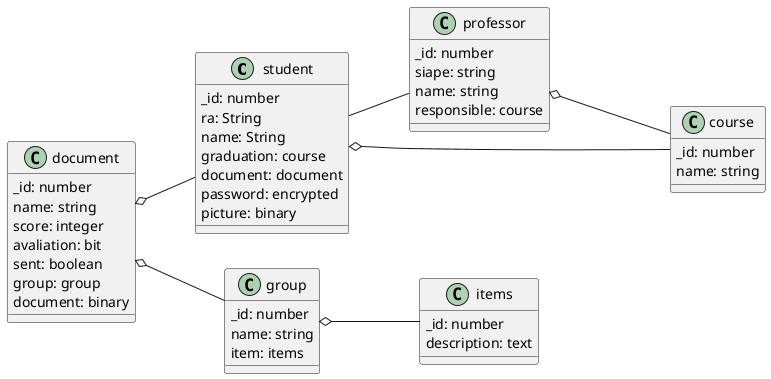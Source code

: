 @startuml
left to right direction
class student {
    _id: number
    ra: String
    name: String
    graduation: course
    document: document
    password: encrypted
    picture: binary
}
class document {
    _id: number
    name: string
    score: integer
    avaliation: bit
    sent: boolean
    group: group
    document: binary
}
class group {
    _id: number
    name: string
    item: items
}
class items {
    _id: number
    description: text 
}
class professor {
    _id: number
    siape: string
    name: string
    responsible: course
}
class course {
    _id: number
    name: string
}
document o-- group
group o-- items
document o-- student
student o-- course
student -- professor
professor o--- course 
@enduml